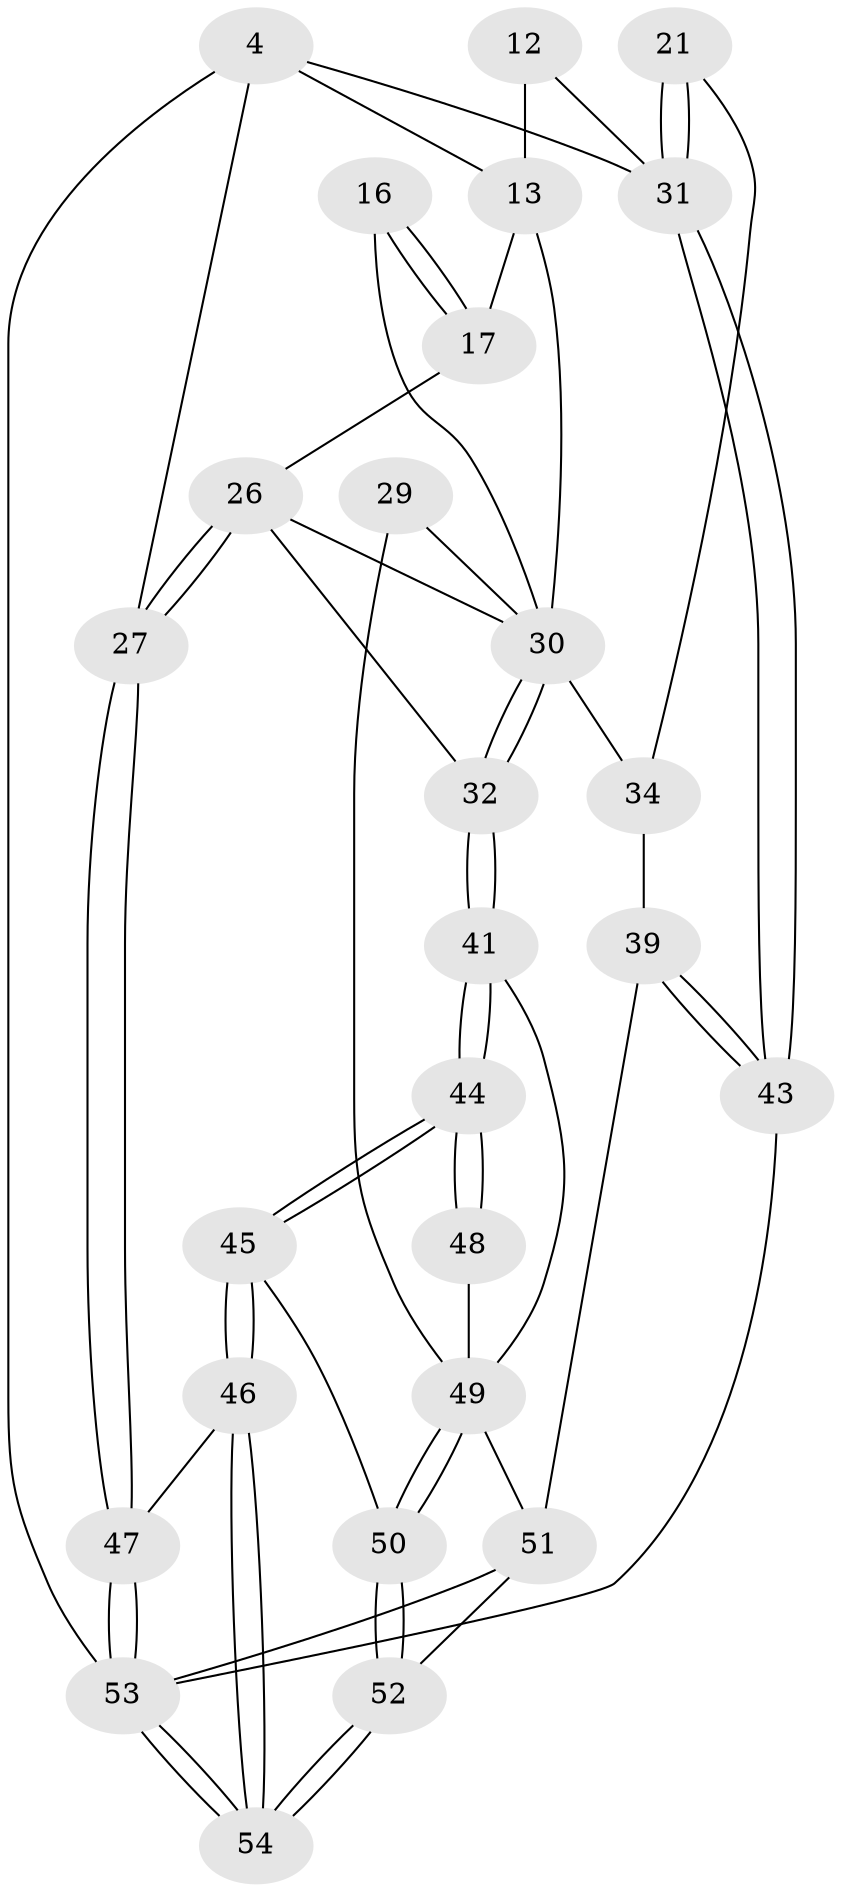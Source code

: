 // original degree distribution, {3: 0.037037037037037035, 4: 0.24074074074074073, 5: 0.5185185185185185, 6: 0.2037037037037037}
// Generated by graph-tools (version 1.1) at 2025/00/03/09/25 05:00:52]
// undirected, 27 vertices, 62 edges
graph export_dot {
graph [start="1"]
  node [color=gray90,style=filled];
  4 [pos="+0+0",super="+3"];
  12 [pos="+0.7223449038008475+0.1933873806256122",super="+11"];
  13 [pos="+0.6285503349360826+0.19530941586921233",super="+8+6"];
  16 [pos="+0.3334131958892439+0.17185587566904076"];
  17 [pos="+0.15227692959645076+0.31488645066642196",super="+10+9"];
  21 [pos="+0.879144110180079+0.5436714108458234"];
  26 [pos="+0+0.5024866214526469",super="+25"];
  27 [pos="+0+0.5138675285105432"];
  29 [pos="+0.3899260996369157+0.5272989497760827"];
  30 [pos="+0.36960713357896874+0.49079980952370206",super="+28"];
  31 [pos="+1+0.6478232479852447",super="+18+20"];
  32 [pos="+0.021253649598401494+0.5260087495963793"];
  34 [pos="+0.6010378865236159+0.5565643988239339",super="+33"];
  39 [pos="+0.6401437909101522+0.7549571802569192",super="+35"];
  41 [pos="+0.06990995474664943+0.5784304809476465"];
  43 [pos="+1+0.7694709934031024"];
  44 [pos="+0.11162162280118867+0.7662716940099804"];
  45 [pos="+0.10843034378727476+0.7818411191970411"];
  46 [pos="+0.0728480643222065+0.8446797902809279"];
  47 [pos="+0+0.8512798175671475"];
  48 [pos="+0.2219057775084969+0.7293089963215291"];
  49 [pos="+0.2649746005554355+0.7449637530349411",super="+40"];
  50 [pos="+0.26093610753792557+0.8175752727126799"];
  51 [pos="+0.427611119862871+1",super="+36"];
  52 [pos="+0.34943270719888997+1"];
  53 [pos="+0+1",super="+42"];
  54 [pos="+0.2993124385963516+1"];
  4 -- 27;
  4 -- 53 [weight=2];
  4 -- 31;
  4 -- 13 [weight=2];
  12 -- 13 [weight=2];
  12 -- 31 [weight=2];
  13 -- 17 [weight=2];
  13 -- 30;
  16 -- 17 [weight=2];
  16 -- 17;
  16 -- 30;
  17 -- 26;
  21 -- 31 [weight=2];
  21 -- 31;
  21 -- 34;
  26 -- 27;
  26 -- 27;
  26 -- 32;
  26 -- 30;
  27 -- 47;
  27 -- 47;
  29 -- 30 [weight=2];
  29 -- 49;
  30 -- 32;
  30 -- 32;
  30 -- 34 [weight=2];
  31 -- 43;
  31 -- 43;
  32 -- 41;
  32 -- 41;
  34 -- 39 [weight=2];
  39 -- 43;
  39 -- 43;
  39 -- 51;
  41 -- 44;
  41 -- 44;
  41 -- 49;
  43 -- 53;
  44 -- 45;
  44 -- 45;
  44 -- 48;
  44 -- 48;
  45 -- 46;
  45 -- 46;
  45 -- 50;
  46 -- 47;
  46 -- 54;
  46 -- 54;
  47 -- 53;
  47 -- 53;
  48 -- 49 [weight=2];
  49 -- 50;
  49 -- 50;
  49 -- 51;
  50 -- 52;
  50 -- 52;
  51 -- 52;
  51 -- 53;
  52 -- 54;
  52 -- 54;
  53 -- 54;
  53 -- 54;
}
